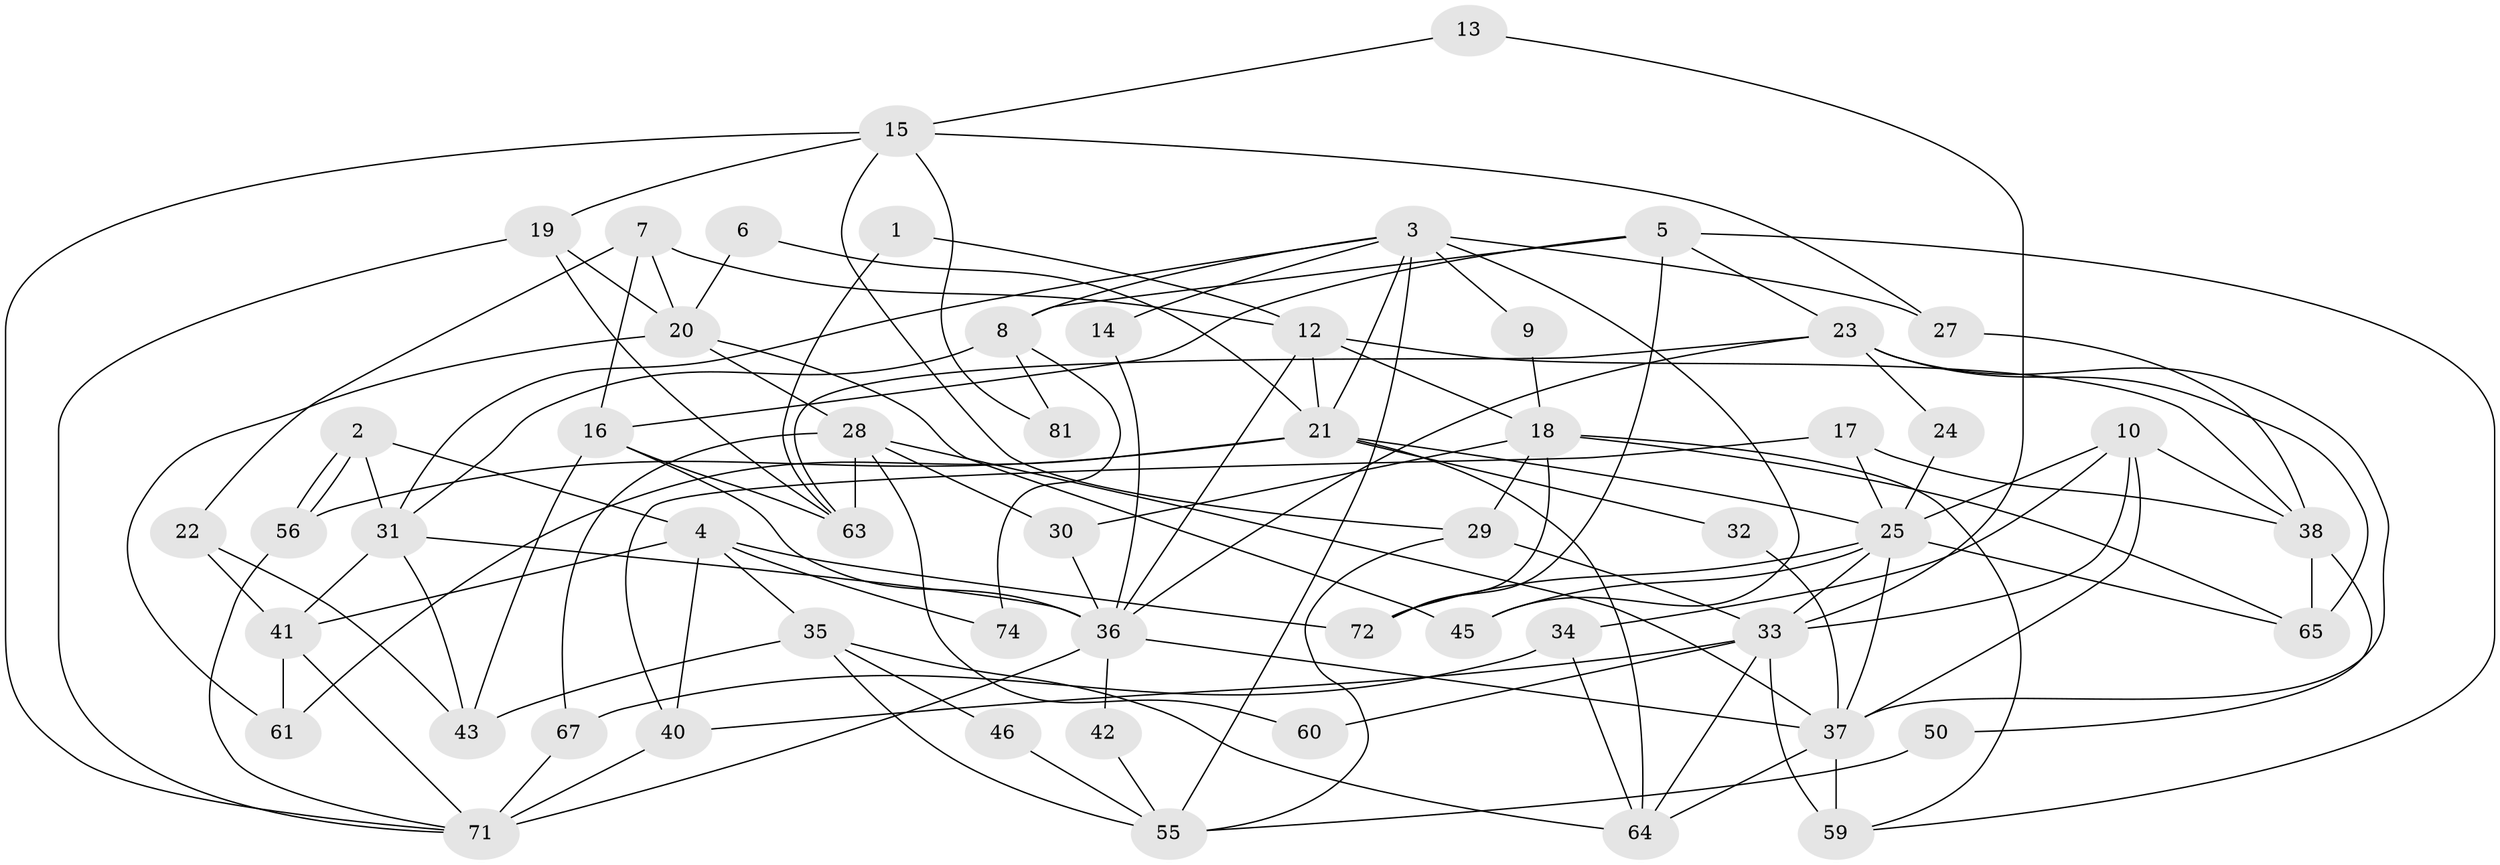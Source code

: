 // Generated by graph-tools (version 1.1) at 2025/52/02/27/25 19:52:03]
// undirected, 56 vertices, 124 edges
graph export_dot {
graph [start="1"]
  node [color=gray90,style=filled];
  1;
  2;
  3 [super="+54"];
  4 [super="+11"];
  5 [super="+26"];
  6;
  7 [super="+79"];
  8 [super="+53"];
  9;
  10 [super="+69"];
  12 [super="+57"];
  13;
  14;
  15 [super="+58"];
  16;
  17;
  18 [super="+52"];
  19;
  20 [super="+62"];
  21 [super="+66"];
  22;
  23 [super="+49"];
  24;
  25 [super="+68"];
  27;
  28 [super="+39"];
  29;
  30;
  31 [super="+51"];
  32;
  33 [super="+80"];
  34;
  35 [super="+47"];
  36 [super="+73"];
  37 [super="+78"];
  38 [super="+48"];
  40;
  41 [super="+44"];
  42;
  43;
  45;
  46;
  50;
  55 [super="+76"];
  56 [super="+77"];
  59;
  60;
  61;
  63 [super="+70"];
  64;
  65;
  67;
  71 [super="+75"];
  72;
  74;
  81;
  1 -- 63;
  1 -- 12;
  2 -- 56;
  2 -- 56;
  2 -- 31;
  2 -- 4;
  3 -- 8 [weight=2];
  3 -- 9;
  3 -- 55 [weight=2];
  3 -- 27;
  3 -- 45;
  3 -- 14;
  3 -- 21;
  3 -- 31;
  4 -- 35 [weight=2];
  4 -- 40;
  4 -- 74;
  4 -- 72;
  4 -- 41;
  5 -- 8;
  5 -- 59;
  5 -- 23;
  5 -- 16;
  5 -- 72;
  6 -- 21;
  6 -- 20;
  7 -- 22;
  7 -- 12;
  7 -- 16;
  7 -- 20;
  8 -- 74;
  8 -- 81;
  8 -- 31;
  9 -- 18;
  10 -- 33;
  10 -- 37;
  10 -- 25;
  10 -- 34;
  10 -- 38;
  12 -- 38;
  12 -- 36;
  12 -- 18;
  12 -- 21;
  13 -- 33;
  13 -- 15;
  14 -- 36;
  15 -- 19;
  15 -- 71;
  15 -- 81;
  15 -- 27;
  15 -- 29;
  16 -- 63;
  16 -- 36 [weight=2];
  16 -- 43;
  17 -- 40;
  17 -- 38;
  17 -- 25;
  18 -- 72 [weight=2];
  18 -- 65;
  18 -- 59;
  18 -- 29;
  18 -- 30;
  19 -- 20;
  19 -- 63;
  19 -- 71;
  20 -- 28;
  20 -- 61;
  20 -- 45;
  21 -- 64;
  21 -- 56;
  21 -- 25;
  21 -- 32;
  21 -- 61;
  22 -- 41;
  22 -- 43;
  23 -- 24;
  23 -- 63;
  23 -- 36;
  23 -- 37;
  23 -- 65;
  24 -- 25;
  25 -- 33;
  25 -- 45;
  25 -- 65;
  25 -- 72;
  25 -- 37;
  27 -- 38;
  28 -- 67;
  28 -- 37;
  28 -- 30;
  28 -- 60;
  28 -- 63;
  29 -- 55;
  29 -- 33;
  30 -- 36;
  31 -- 41;
  31 -- 43;
  31 -- 36;
  32 -- 37;
  33 -- 59 [weight=2];
  33 -- 60;
  33 -- 64;
  33 -- 40;
  34 -- 64;
  34 -- 67;
  35 -- 55;
  35 -- 43;
  35 -- 46;
  35 -- 64;
  36 -- 37;
  36 -- 42;
  36 -- 71;
  37 -- 59;
  37 -- 64;
  38 -- 65;
  38 -- 50;
  40 -- 71;
  41 -- 61;
  41 -- 71;
  42 -- 55;
  46 -- 55 [weight=2];
  50 -- 55;
  56 -- 71;
  67 -- 71 [weight=2];
}
